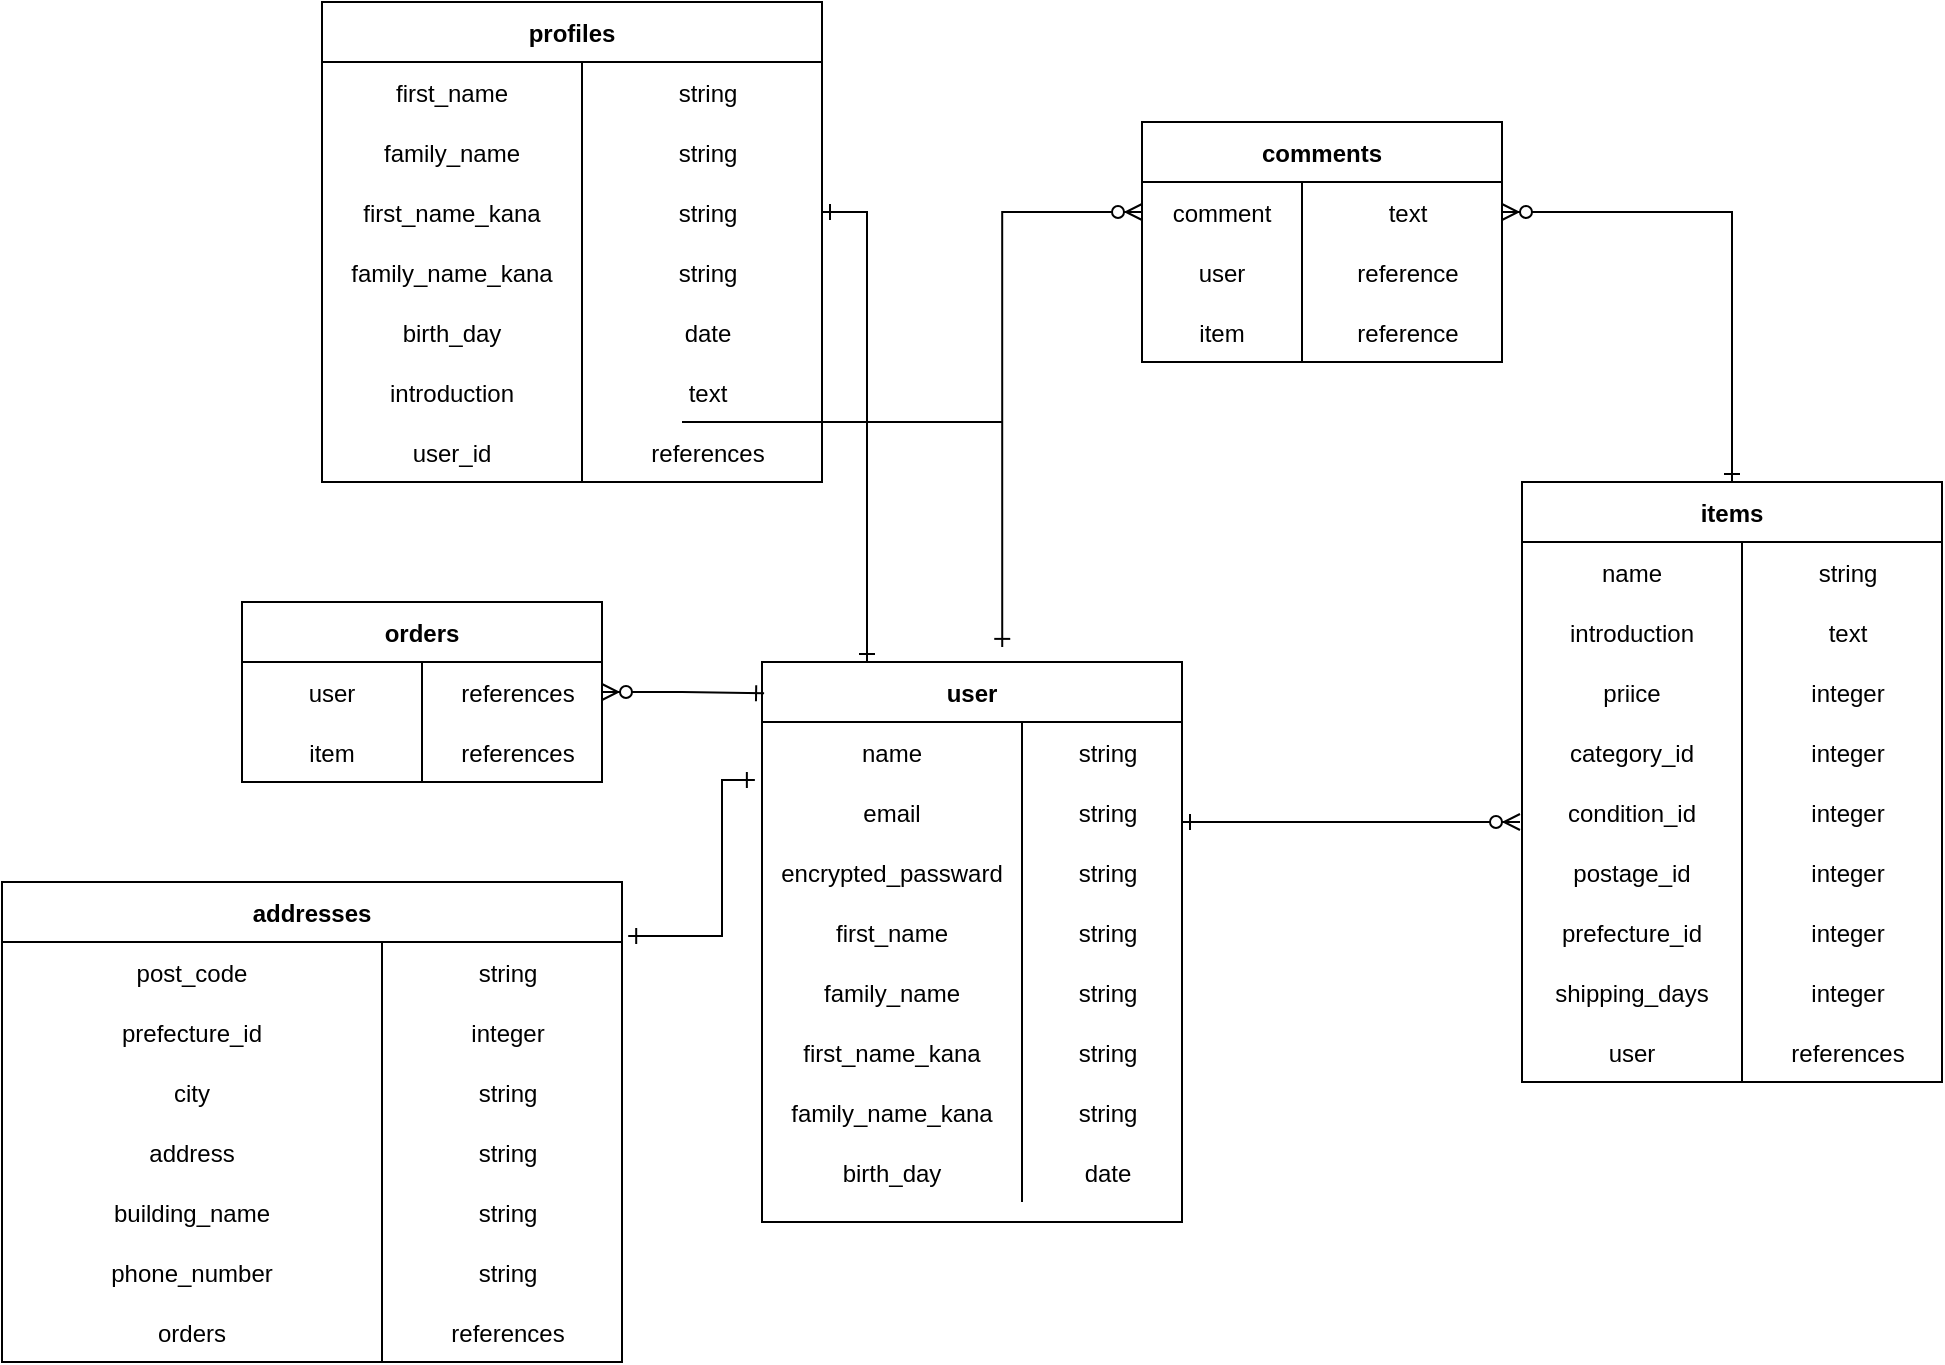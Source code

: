 <mxfile>
    <diagram id="9kGAyaJSBDpN9VY7DVJz" name="ページ1">
        <mxGraphModel dx="1258" dy="1534" grid="1" gridSize="10" guides="1" tooltips="1" connect="1" arrows="1" fold="1" page="1" pageScale="1" pageWidth="827" pageHeight="1169" math="0" shadow="0">
            <root>
                <mxCell id="0"/>
                <mxCell id="1" parent="0"/>
                <mxCell id="4" value="user" style="shape=table;startSize=30;container=1;collapsible=1;childLayout=tableLayout;fixedRows=1;rowLines=0;fontStyle=1;align=center;resizeLast=1;" parent="1" vertex="1">
                    <mxGeometry x="70" y="120" width="210" height="280" as="geometry"/>
                </mxCell>
                <mxCell id="8" value="" style="shape=partialRectangle;collapsible=0;dropTarget=0;pointerEvents=0;fillColor=none;top=0;left=0;bottom=0;right=0;points=[[0,0.5],[1,0.5]];portConstraint=eastwest;" parent="4" vertex="1">
                    <mxGeometry y="30" width="210" height="30" as="geometry"/>
                </mxCell>
                <mxCell id="9" value="name" style="shape=partialRectangle;connectable=0;fillColor=none;top=0;left=0;bottom=0;right=0;editable=1;overflow=hidden;" parent="8" vertex="1">
                    <mxGeometry width="130" height="30" as="geometry"/>
                </mxCell>
                <mxCell id="10" value="string" style="shape=partialRectangle;connectable=0;fillColor=none;top=0;left=0;bottom=0;right=0;align=center;spacingLeft=6;overflow=hidden;" parent="8" vertex="1">
                    <mxGeometry x="130" width="80" height="30" as="geometry"/>
                </mxCell>
                <mxCell id="11" value="" style="shape=partialRectangle;collapsible=0;dropTarget=0;pointerEvents=0;fillColor=none;top=0;left=0;bottom=0;right=0;points=[[0,0.5],[1,0.5]];portConstraint=eastwest;" parent="4" vertex="1">
                    <mxGeometry y="60" width="210" height="30" as="geometry"/>
                </mxCell>
                <mxCell id="12" value="email" style="shape=partialRectangle;connectable=0;fillColor=none;top=0;left=0;bottom=0;right=0;editable=1;overflow=hidden;" parent="11" vertex="1">
                    <mxGeometry width="130" height="30" as="geometry"/>
                </mxCell>
                <mxCell id="13" value="string" style="shape=partialRectangle;connectable=0;fillColor=none;top=0;left=0;bottom=0;right=0;align=center;spacingLeft=6;overflow=hidden;" parent="11" vertex="1">
                    <mxGeometry x="130" width="80" height="30" as="geometry"/>
                </mxCell>
                <mxCell id="14" value="" style="shape=partialRectangle;collapsible=0;dropTarget=0;pointerEvents=0;fillColor=none;top=0;left=0;bottom=0;right=0;points=[[0,0.5],[1,0.5]];portConstraint=eastwest;" parent="4" vertex="1">
                    <mxGeometry y="90" width="210" height="30" as="geometry"/>
                </mxCell>
                <mxCell id="15" value="encrypted_passward" style="shape=partialRectangle;connectable=0;fillColor=none;top=0;left=0;bottom=0;right=0;editable=1;overflow=hidden;" parent="14" vertex="1">
                    <mxGeometry width="130" height="30" as="geometry"/>
                </mxCell>
                <mxCell id="16" value="string" style="shape=partialRectangle;connectable=0;fillColor=none;top=0;left=0;bottom=0;right=0;align=center;spacingLeft=6;overflow=hidden;" parent="14" vertex="1">
                    <mxGeometry x="130" width="80" height="30" as="geometry"/>
                </mxCell>
                <mxCell id="241" value="" style="shape=partialRectangle;collapsible=0;dropTarget=0;pointerEvents=0;fillColor=none;top=0;left=0;bottom=0;right=0;points=[[0,0.5],[1,0.5]];portConstraint=eastwest;" vertex="1" parent="4">
                    <mxGeometry y="120" width="210" height="30" as="geometry"/>
                </mxCell>
                <mxCell id="242" value="first_name" style="shape=partialRectangle;connectable=0;fillColor=none;top=0;left=0;bottom=0;right=0;editable=1;overflow=hidden;" vertex="1" parent="241">
                    <mxGeometry width="130" height="30" as="geometry"/>
                </mxCell>
                <mxCell id="243" value="string" style="shape=partialRectangle;connectable=0;fillColor=none;top=0;left=0;bottom=0;right=0;align=center;spacingLeft=6;overflow=hidden;" vertex="1" parent="241">
                    <mxGeometry x="130" width="80" height="30" as="geometry"/>
                </mxCell>
                <mxCell id="244" value="" style="shape=partialRectangle;collapsible=0;dropTarget=0;pointerEvents=0;fillColor=none;top=0;left=0;bottom=0;right=0;points=[[0,0.5],[1,0.5]];portConstraint=eastwest;" vertex="1" parent="4">
                    <mxGeometry y="150" width="210" height="30" as="geometry"/>
                </mxCell>
                <mxCell id="245" value="family_name" style="shape=partialRectangle;connectable=0;fillColor=none;top=0;left=0;bottom=0;right=0;editable=1;overflow=hidden;" vertex="1" parent="244">
                    <mxGeometry width="130" height="30" as="geometry"/>
                </mxCell>
                <mxCell id="246" value="string" style="shape=partialRectangle;connectable=0;fillColor=none;top=0;left=0;bottom=0;right=0;align=center;spacingLeft=6;overflow=hidden;" vertex="1" parent="244">
                    <mxGeometry x="130" width="80" height="30" as="geometry"/>
                </mxCell>
                <mxCell id="247" value="" style="shape=partialRectangle;collapsible=0;dropTarget=0;pointerEvents=0;fillColor=none;top=0;left=0;bottom=0;right=0;points=[[0,0.5],[1,0.5]];portConstraint=eastwest;" vertex="1" parent="4">
                    <mxGeometry y="180" width="210" height="30" as="geometry"/>
                </mxCell>
                <mxCell id="248" value="first_name_kana" style="shape=partialRectangle;connectable=0;fillColor=none;top=0;left=0;bottom=0;right=0;editable=1;overflow=hidden;" vertex="1" parent="247">
                    <mxGeometry width="130" height="30" as="geometry"/>
                </mxCell>
                <mxCell id="249" value="string" style="shape=partialRectangle;connectable=0;fillColor=none;top=0;left=0;bottom=0;right=0;align=center;spacingLeft=6;overflow=hidden;" vertex="1" parent="247">
                    <mxGeometry x="130" width="80" height="30" as="geometry"/>
                </mxCell>
                <mxCell id="250" value="" style="shape=partialRectangle;collapsible=0;dropTarget=0;pointerEvents=0;fillColor=none;top=0;left=0;bottom=0;right=0;points=[[0,0.5],[1,0.5]];portConstraint=eastwest;" vertex="1" parent="4">
                    <mxGeometry y="210" width="210" height="30" as="geometry"/>
                </mxCell>
                <mxCell id="251" value="family_name_kana" style="shape=partialRectangle;connectable=0;fillColor=none;top=0;left=0;bottom=0;right=0;editable=1;overflow=hidden;" vertex="1" parent="250">
                    <mxGeometry width="130" height="30" as="geometry"/>
                </mxCell>
                <mxCell id="252" value="string" style="shape=partialRectangle;connectable=0;fillColor=none;top=0;left=0;bottom=0;right=0;align=center;spacingLeft=6;overflow=hidden;" vertex="1" parent="250">
                    <mxGeometry x="130" width="80" height="30" as="geometry"/>
                </mxCell>
                <mxCell id="253" value="" style="shape=partialRectangle;collapsible=0;dropTarget=0;pointerEvents=0;fillColor=none;top=0;left=0;bottom=0;right=0;points=[[0,0.5],[1,0.5]];portConstraint=eastwest;" vertex="1" parent="4">
                    <mxGeometry y="240" width="210" height="30" as="geometry"/>
                </mxCell>
                <mxCell id="254" value="birth_day" style="shape=partialRectangle;connectable=0;fillColor=none;top=0;left=0;bottom=0;right=0;editable=1;overflow=hidden;" vertex="1" parent="253">
                    <mxGeometry width="130" height="30" as="geometry"/>
                </mxCell>
                <mxCell id="255" value="date" style="shape=partialRectangle;connectable=0;fillColor=none;top=0;left=0;bottom=0;right=0;align=center;spacingLeft=6;overflow=hidden;" vertex="1" parent="253">
                    <mxGeometry x="130" width="80" height="30" as="geometry"/>
                </mxCell>
                <mxCell id="92" style="edgeStyle=orthogonalEdgeStyle;rounded=0;orthogonalLoop=1;jettySize=auto;html=1;exitX=0.5;exitY=0;exitDx=0;exitDy=0;entryX=1;entryY=0.5;entryDx=0;entryDy=0;endArrow=ERzeroToMany;endFill=1;startArrow=ERone;startFill=0;" parent="1" source="17" target="80" edge="1">
                    <mxGeometry relative="1" as="geometry"/>
                </mxCell>
                <mxCell id="17" value="items" style="shape=table;startSize=30;container=1;collapsible=1;childLayout=tableLayout;fixedRows=1;rowLines=0;fontStyle=1;align=center;resizeLast=1;fillColor=none;" parent="1" vertex="1">
                    <mxGeometry x="450" y="30" width="210" height="300" as="geometry"/>
                </mxCell>
                <mxCell id="21" value="" style="shape=partialRectangle;collapsible=0;dropTarget=0;pointerEvents=0;fillColor=none;top=0;left=0;bottom=0;right=0;points=[[0,0.5],[1,0.5]];portConstraint=eastwest;" parent="17" vertex="1">
                    <mxGeometry y="30" width="210" height="30" as="geometry"/>
                </mxCell>
                <mxCell id="22" value="name" style="shape=partialRectangle;connectable=0;fillColor=none;top=0;left=0;bottom=0;right=0;editable=1;overflow=hidden;" parent="21" vertex="1">
                    <mxGeometry width="110" height="30" as="geometry"/>
                </mxCell>
                <mxCell id="23" value="string" style="shape=partialRectangle;connectable=0;fillColor=none;top=0;left=0;bottom=0;right=0;align=center;spacingLeft=6;overflow=hidden;" parent="21" vertex="1">
                    <mxGeometry x="110" width="100" height="30" as="geometry"/>
                </mxCell>
                <mxCell id="24" value="" style="shape=partialRectangle;collapsible=0;dropTarget=0;pointerEvents=0;fillColor=none;top=0;left=0;bottom=0;right=0;points=[[0,0.5],[1,0.5]];portConstraint=eastwest;" parent="17" vertex="1">
                    <mxGeometry y="60" width="210" height="30" as="geometry"/>
                </mxCell>
                <mxCell id="25" value="introduction" style="shape=partialRectangle;connectable=0;fillColor=none;top=0;left=0;bottom=0;right=0;editable=1;overflow=hidden;" parent="24" vertex="1">
                    <mxGeometry width="110" height="30" as="geometry"/>
                </mxCell>
                <mxCell id="26" value="text" style="shape=partialRectangle;connectable=0;fillColor=none;top=0;left=0;bottom=0;right=0;align=center;spacingLeft=6;overflow=hidden;" parent="24" vertex="1">
                    <mxGeometry x="110" width="100" height="30" as="geometry"/>
                </mxCell>
                <mxCell id="32" value="" style="shape=partialRectangle;collapsible=0;dropTarget=0;pointerEvents=0;fillColor=none;top=0;left=0;bottom=0;right=0;points=[[0,0.5],[1,0.5]];portConstraint=eastwest;" parent="17" vertex="1">
                    <mxGeometry y="90" width="210" height="30" as="geometry"/>
                </mxCell>
                <mxCell id="33" value="priice" style="shape=partialRectangle;connectable=0;fillColor=none;top=0;left=0;bottom=0;right=0;editable=1;overflow=hidden;" parent="32" vertex="1">
                    <mxGeometry width="110" height="30" as="geometry"/>
                </mxCell>
                <mxCell id="34" value="integer" style="shape=partialRectangle;connectable=0;fillColor=none;top=0;left=0;bottom=0;right=0;align=center;spacingLeft=6;overflow=hidden;" parent="32" vertex="1">
                    <mxGeometry x="110" width="100" height="30" as="geometry"/>
                </mxCell>
                <mxCell id="35" value="" style="shape=partialRectangle;collapsible=0;dropTarget=0;pointerEvents=0;fillColor=none;top=0;left=0;bottom=0;right=0;points=[[0,0.5],[1,0.5]];portConstraint=eastwest;" parent="17" vertex="1">
                    <mxGeometry y="120" width="210" height="30" as="geometry"/>
                </mxCell>
                <mxCell id="36" value="category_id" style="shape=partialRectangle;connectable=0;fillColor=none;top=0;left=0;bottom=0;right=0;editable=1;overflow=hidden;" parent="35" vertex="1">
                    <mxGeometry width="110" height="30" as="geometry"/>
                </mxCell>
                <mxCell id="37" value="integer" style="shape=partialRectangle;connectable=0;fillColor=none;top=0;left=0;bottom=0;right=0;align=center;spacingLeft=6;overflow=hidden;" parent="35" vertex="1">
                    <mxGeometry x="110" width="100" height="30" as="geometry"/>
                </mxCell>
                <mxCell id="38" value="" style="shape=partialRectangle;collapsible=0;dropTarget=0;pointerEvents=0;fillColor=none;top=0;left=0;bottom=0;right=0;points=[[0,0.5],[1,0.5]];portConstraint=eastwest;" parent="17" vertex="1">
                    <mxGeometry y="150" width="210" height="30" as="geometry"/>
                </mxCell>
                <mxCell id="39" value="condition_id" style="shape=partialRectangle;connectable=0;fillColor=none;top=0;left=0;bottom=0;right=0;editable=1;overflow=hidden;" parent="38" vertex="1">
                    <mxGeometry width="110" height="30" as="geometry"/>
                </mxCell>
                <mxCell id="40" value="integer" style="shape=partialRectangle;connectable=0;fillColor=none;top=0;left=0;bottom=0;right=0;align=center;spacingLeft=6;overflow=hidden;" parent="38" vertex="1">
                    <mxGeometry x="110" width="100" height="30" as="geometry"/>
                </mxCell>
                <mxCell id="41" value="" style="shape=partialRectangle;collapsible=0;dropTarget=0;pointerEvents=0;fillColor=none;top=0;left=0;bottom=0;right=0;points=[[0,0.5],[1,0.5]];portConstraint=eastwest;" parent="17" vertex="1">
                    <mxGeometry y="180" width="210" height="30" as="geometry"/>
                </mxCell>
                <mxCell id="42" value="postage_id" style="shape=partialRectangle;connectable=0;fillColor=none;top=0;left=0;bottom=0;right=0;editable=1;overflow=hidden;" parent="41" vertex="1">
                    <mxGeometry width="110" height="30" as="geometry"/>
                </mxCell>
                <mxCell id="43" value="integer" style="shape=partialRectangle;connectable=0;fillColor=none;top=0;left=0;bottom=0;right=0;align=center;spacingLeft=6;overflow=hidden;" parent="41" vertex="1">
                    <mxGeometry x="110" width="100" height="30" as="geometry"/>
                </mxCell>
                <mxCell id="44" value="" style="shape=partialRectangle;collapsible=0;dropTarget=0;pointerEvents=0;fillColor=none;top=0;left=0;bottom=0;right=0;points=[[0,0.5],[1,0.5]];portConstraint=eastwest;" parent="17" vertex="1">
                    <mxGeometry y="210" width="210" height="30" as="geometry"/>
                </mxCell>
                <mxCell id="45" value="prefecture_id" style="shape=partialRectangle;connectable=0;fillColor=none;top=0;left=0;bottom=0;right=0;editable=1;overflow=hidden;" parent="44" vertex="1">
                    <mxGeometry width="110" height="30" as="geometry"/>
                </mxCell>
                <mxCell id="46" value="integer" style="shape=partialRectangle;connectable=0;fillColor=none;top=0;left=0;bottom=0;right=0;align=center;spacingLeft=6;overflow=hidden;" parent="44" vertex="1">
                    <mxGeometry x="110" width="100" height="30" as="geometry"/>
                </mxCell>
                <mxCell id="66" value="" style="shape=partialRectangle;collapsible=0;dropTarget=0;pointerEvents=0;fillColor=none;top=0;left=0;bottom=0;right=0;points=[[0,0.5],[1,0.5]];portConstraint=eastwest;" parent="17" vertex="1">
                    <mxGeometry y="240" width="210" height="30" as="geometry"/>
                </mxCell>
                <mxCell id="67" value="shipping_days" style="shape=partialRectangle;connectable=0;fillColor=none;top=0;left=0;bottom=0;right=0;editable=1;overflow=hidden;" parent="66" vertex="1">
                    <mxGeometry width="110" height="30" as="geometry"/>
                </mxCell>
                <mxCell id="68" value="integer" style="shape=partialRectangle;connectable=0;fillColor=none;top=0;left=0;bottom=0;right=0;align=center;spacingLeft=6;overflow=hidden;" parent="66" vertex="1">
                    <mxGeometry x="110" width="100" height="30" as="geometry"/>
                </mxCell>
                <mxCell id="63" value="" style="shape=partialRectangle;collapsible=0;dropTarget=0;pointerEvents=0;fillColor=none;top=0;left=0;bottom=0;right=0;points=[[0,0.5],[1,0.5]];portConstraint=eastwest;" parent="17" vertex="1">
                    <mxGeometry y="270" width="210" height="30" as="geometry"/>
                </mxCell>
                <mxCell id="64" value="user" style="shape=partialRectangle;connectable=0;fillColor=none;top=0;left=0;bottom=0;right=0;editable=1;overflow=hidden;" parent="63" vertex="1">
                    <mxGeometry width="110" height="30" as="geometry"/>
                </mxCell>
                <mxCell id="65" value="references" style="shape=partialRectangle;connectable=0;fillColor=none;top=0;left=0;bottom=0;right=0;align=center;spacingLeft=6;overflow=hidden;" parent="63" vertex="1">
                    <mxGeometry x="110" width="100" height="30" as="geometry"/>
                </mxCell>
                <mxCell id="75" value="" style="edgeStyle=entityRelationEdgeStyle;fontSize=12;html=1;endArrow=ERzeroToMany;endFill=1;startArrow=ERone;startFill=0;" parent="1" edge="1">
                    <mxGeometry width="100" height="100" relative="1" as="geometry">
                        <mxPoint x="280" y="200" as="sourcePoint"/>
                        <mxPoint x="449" y="200" as="targetPoint"/>
                    </mxGeometry>
                </mxCell>
                <mxCell id="76" value="comments" style="shape=table;startSize=30;container=1;collapsible=1;childLayout=tableLayout;fixedRows=1;rowLines=0;fontStyle=1;align=center;resizeLast=1;fillColor=none;" parent="1" vertex="1">
                    <mxGeometry x="260" y="-150" width="180" height="120" as="geometry"/>
                </mxCell>
                <mxCell id="80" value="" style="shape=partialRectangle;collapsible=0;dropTarget=0;pointerEvents=0;fillColor=none;top=0;left=0;bottom=0;right=0;points=[[0,0.5],[1,0.5]];portConstraint=eastwest;" parent="76" vertex="1">
                    <mxGeometry y="30" width="180" height="30" as="geometry"/>
                </mxCell>
                <mxCell id="81" value="comment" style="shape=partialRectangle;connectable=0;fillColor=none;top=0;left=0;bottom=0;right=0;editable=1;overflow=hidden;" parent="80" vertex="1">
                    <mxGeometry width="80" height="30" as="geometry"/>
                </mxCell>
                <mxCell id="82" value="text" style="shape=partialRectangle;connectable=0;fillColor=none;top=0;left=0;bottom=0;right=0;align=center;spacingLeft=6;overflow=hidden;" parent="80" vertex="1">
                    <mxGeometry x="80" width="100" height="30" as="geometry"/>
                </mxCell>
                <mxCell id="83" value="" style="shape=partialRectangle;collapsible=0;dropTarget=0;pointerEvents=0;fillColor=none;top=0;left=0;bottom=0;right=0;points=[[0,0.5],[1,0.5]];portConstraint=eastwest;" parent="76" vertex="1">
                    <mxGeometry y="60" width="180" height="30" as="geometry"/>
                </mxCell>
                <mxCell id="84" value="user" style="shape=partialRectangle;connectable=0;fillColor=none;top=0;left=0;bottom=0;right=0;editable=1;overflow=hidden;" parent="83" vertex="1">
                    <mxGeometry width="80" height="30" as="geometry"/>
                </mxCell>
                <mxCell id="85" value="reference" style="shape=partialRectangle;connectable=0;fillColor=none;top=0;left=0;bottom=0;right=0;align=center;spacingLeft=6;overflow=hidden;" parent="83" vertex="1">
                    <mxGeometry x="80" width="100" height="30" as="geometry"/>
                </mxCell>
                <mxCell id="86" value="" style="shape=partialRectangle;collapsible=0;dropTarget=0;pointerEvents=0;fillColor=none;top=0;left=0;bottom=0;right=0;points=[[0,0.5],[1,0.5]];portConstraint=eastwest;" parent="76" vertex="1">
                    <mxGeometry y="90" width="180" height="30" as="geometry"/>
                </mxCell>
                <mxCell id="87" value="item" style="shape=partialRectangle;connectable=0;fillColor=none;top=0;left=0;bottom=0;right=0;editable=1;overflow=hidden;" parent="86" vertex="1">
                    <mxGeometry width="80" height="30" as="geometry"/>
                </mxCell>
                <mxCell id="88" value="reference" style="shape=partialRectangle;connectable=0;fillColor=none;top=0;left=0;bottom=0;right=0;align=center;spacingLeft=6;overflow=hidden;" parent="86" vertex="1">
                    <mxGeometry x="80" width="100" height="30" as="geometry"/>
                </mxCell>
                <mxCell id="93" style="edgeStyle=orthogonalEdgeStyle;rounded=0;orthogonalLoop=1;jettySize=auto;html=1;exitX=0.572;exitY=-0.027;exitDx=0;exitDy=0;entryX=0;entryY=0.5;entryDx=0;entryDy=0;endArrow=ERzeroToMany;endFill=1;startArrow=ERone;startFill=0;exitPerimeter=0;" parent="1" source="4" target="80" edge="1">
                    <mxGeometry relative="1" as="geometry">
                        <mxPoint x="235" y="45" as="sourcePoint"/>
                        <mxPoint x="120" y="-90" as="targetPoint"/>
                    </mxGeometry>
                </mxCell>
                <mxCell id="94" value="profiles" style="shape=table;startSize=30;container=1;collapsible=1;childLayout=tableLayout;fixedRows=1;rowLines=0;fontStyle=1;align=center;resizeLast=1;fillColor=none;" parent="1" vertex="1">
                    <mxGeometry x="-150" y="-210" width="250" height="240" as="geometry"/>
                </mxCell>
                <mxCell id="98" value="" style="shape=partialRectangle;collapsible=0;dropTarget=0;pointerEvents=0;fillColor=none;top=0;left=0;bottom=0;right=0;points=[[0,0.5],[1,0.5]];portConstraint=eastwest;" parent="94" vertex="1">
                    <mxGeometry y="30" width="250" height="30" as="geometry"/>
                </mxCell>
                <mxCell id="99" value="first_name" style="shape=partialRectangle;connectable=0;fillColor=none;top=0;left=0;bottom=0;right=0;editable=1;overflow=hidden;" parent="98" vertex="1">
                    <mxGeometry width="130" height="30" as="geometry"/>
                </mxCell>
                <mxCell id="100" value="string" style="shape=partialRectangle;connectable=0;fillColor=none;top=0;left=0;bottom=0;right=0;align=center;spacingLeft=6;overflow=hidden;" parent="98" vertex="1">
                    <mxGeometry x="130" width="120" height="30" as="geometry"/>
                </mxCell>
                <mxCell id="101" value="" style="shape=partialRectangle;collapsible=0;dropTarget=0;pointerEvents=0;fillColor=none;top=0;left=0;bottom=0;right=0;points=[[0,0.5],[1,0.5]];portConstraint=eastwest;" parent="94" vertex="1">
                    <mxGeometry y="60" width="250" height="30" as="geometry"/>
                </mxCell>
                <mxCell id="102" value="family_name" style="shape=partialRectangle;connectable=0;fillColor=none;top=0;left=0;bottom=0;right=0;editable=1;overflow=hidden;" parent="101" vertex="1">
                    <mxGeometry width="130" height="30" as="geometry"/>
                </mxCell>
                <mxCell id="103" value="string" style="shape=partialRectangle;connectable=0;fillColor=none;top=0;left=0;bottom=0;right=0;align=center;spacingLeft=6;overflow=hidden;" parent="101" vertex="1">
                    <mxGeometry x="130" width="120" height="30" as="geometry"/>
                </mxCell>
                <mxCell id="104" value="" style="shape=partialRectangle;collapsible=0;dropTarget=0;pointerEvents=0;fillColor=none;top=0;left=0;bottom=0;right=0;points=[[0,0.5],[1,0.5]];portConstraint=eastwest;" parent="94" vertex="1">
                    <mxGeometry y="90" width="250" height="30" as="geometry"/>
                </mxCell>
                <mxCell id="105" value="first_name_kana" style="shape=partialRectangle;connectable=0;fillColor=none;top=0;left=0;bottom=0;right=0;editable=1;overflow=hidden;" parent="104" vertex="1">
                    <mxGeometry width="130" height="30" as="geometry"/>
                </mxCell>
                <mxCell id="106" value="string" style="shape=partialRectangle;connectable=0;fillColor=none;top=0;left=0;bottom=0;right=0;align=center;spacingLeft=6;overflow=hidden;" parent="104" vertex="1">
                    <mxGeometry x="130" width="120" height="30" as="geometry"/>
                </mxCell>
                <mxCell id="107" value="" style="shape=partialRectangle;collapsible=0;dropTarget=0;pointerEvents=0;fillColor=none;top=0;left=0;bottom=0;right=0;points=[[0,0.5],[1,0.5]];portConstraint=eastwest;" parent="94" vertex="1">
                    <mxGeometry y="120" width="250" height="30" as="geometry"/>
                </mxCell>
                <mxCell id="108" value="family_name_kana" style="shape=partialRectangle;connectable=0;fillColor=none;top=0;left=0;bottom=0;right=0;editable=1;overflow=hidden;" parent="107" vertex="1">
                    <mxGeometry width="130" height="30" as="geometry"/>
                </mxCell>
                <mxCell id="109" value="string" style="shape=partialRectangle;connectable=0;fillColor=none;top=0;left=0;bottom=0;right=0;align=center;spacingLeft=6;overflow=hidden;" parent="107" vertex="1">
                    <mxGeometry x="130" width="120" height="30" as="geometry"/>
                </mxCell>
                <mxCell id="123" value="" style="shape=partialRectangle;collapsible=0;dropTarget=0;pointerEvents=0;fillColor=none;top=0;left=0;bottom=0;right=0;points=[[0,0.5],[1,0.5]];portConstraint=eastwest;" parent="94" vertex="1">
                    <mxGeometry y="150" width="250" height="30" as="geometry"/>
                </mxCell>
                <mxCell id="124" value="birth_day" style="shape=partialRectangle;connectable=0;fillColor=none;top=0;left=0;bottom=0;right=0;editable=1;overflow=hidden;" parent="123" vertex="1">
                    <mxGeometry width="130" height="30" as="geometry"/>
                </mxCell>
                <mxCell id="125" value="date" style="shape=partialRectangle;connectable=0;fillColor=none;top=0;left=0;bottom=0;right=0;align=center;spacingLeft=6;overflow=hidden;" parent="123" vertex="1">
                    <mxGeometry x="130" width="120" height="30" as="geometry"/>
                </mxCell>
                <mxCell id="126" value="" style="shape=partialRectangle;collapsible=0;dropTarget=0;pointerEvents=0;fillColor=none;top=0;left=0;bottom=0;right=0;points=[[0,0.5],[1,0.5]];portConstraint=eastwest;" parent="94" vertex="1">
                    <mxGeometry y="180" width="250" height="30" as="geometry"/>
                </mxCell>
                <mxCell id="127" value="introduction" style="shape=partialRectangle;connectable=0;fillColor=none;top=0;left=0;bottom=0;right=0;editable=1;overflow=hidden;" parent="126" vertex="1">
                    <mxGeometry width="130" height="30" as="geometry"/>
                </mxCell>
                <mxCell id="128" value="text" style="shape=partialRectangle;connectable=0;fillColor=none;top=0;left=0;bottom=0;right=0;align=center;spacingLeft=6;overflow=hidden;" parent="126" vertex="1">
                    <mxGeometry x="130" width="120" height="30" as="geometry"/>
                </mxCell>
                <mxCell id="129" value="" style="shape=partialRectangle;collapsible=0;dropTarget=0;pointerEvents=0;fillColor=none;top=0;left=0;bottom=0;right=0;points=[[0,0.5],[1,0.5]];portConstraint=eastwest;" parent="94" vertex="1">
                    <mxGeometry y="210" width="250" height="30" as="geometry"/>
                </mxCell>
                <mxCell id="130" value="user_id" style="shape=partialRectangle;connectable=0;fillColor=none;top=0;left=0;bottom=0;right=0;editable=1;overflow=hidden;" parent="129" vertex="1">
                    <mxGeometry width="130" height="30" as="geometry"/>
                </mxCell>
                <mxCell id="131" value="references" style="shape=partialRectangle;connectable=0;fillColor=none;top=0;left=0;bottom=0;right=0;align=center;spacingLeft=6;overflow=hidden;" parent="129" vertex="1">
                    <mxGeometry x="130" width="120" height="30" as="geometry"/>
                </mxCell>
                <mxCell id="138" style="edgeStyle=orthogonalEdgeStyle;rounded=0;orthogonalLoop=1;jettySize=auto;html=1;exitX=0.25;exitY=0;exitDx=0;exitDy=0;entryX=1;entryY=0.5;entryDx=0;entryDy=0;endArrow=ERone;endFill=0;startArrow=ERone;startFill=0;" parent="1" source="4" target="104" edge="1">
                    <mxGeometry relative="1" as="geometry">
                        <mxPoint x="110" y="120" as="sourcePoint"/>
                        <mxPoint x="167.04" y="-100.95" as="targetPoint"/>
                    </mxGeometry>
                </mxCell>
                <mxCell id="166" value="addresses" style="shape=table;startSize=30;container=1;collapsible=1;childLayout=tableLayout;fixedRows=1;rowLines=0;fontStyle=1;align=center;resizeLast=1;fillColor=none;" parent="1" vertex="1">
                    <mxGeometry x="-310" y="230" width="310" height="240" as="geometry"/>
                </mxCell>
                <mxCell id="182" value="" style="shape=partialRectangle;collapsible=0;dropTarget=0;pointerEvents=0;fillColor=none;top=0;left=0;bottom=0;right=0;points=[[0,0.5],[1,0.5]];portConstraint=eastwest;" parent="166" vertex="1">
                    <mxGeometry y="30" width="310" height="30" as="geometry"/>
                </mxCell>
                <mxCell id="183" value="post_code" style="shape=partialRectangle;connectable=0;fillColor=none;top=0;left=0;bottom=0;right=0;editable=1;overflow=hidden;" parent="182" vertex="1">
                    <mxGeometry width="190" height="30" as="geometry"/>
                </mxCell>
                <mxCell id="184" value="string" style="shape=partialRectangle;connectable=0;fillColor=none;top=0;left=0;bottom=0;right=0;align=center;spacingLeft=6;overflow=hidden;" parent="182" vertex="1">
                    <mxGeometry x="190" width="120" height="30" as="geometry"/>
                </mxCell>
                <mxCell id="185" value="" style="shape=partialRectangle;collapsible=0;dropTarget=0;pointerEvents=0;fillColor=none;top=0;left=0;bottom=0;right=0;points=[[0,0.5],[1,0.5]];portConstraint=eastwest;" parent="166" vertex="1">
                    <mxGeometry y="60" width="310" height="30" as="geometry"/>
                </mxCell>
                <mxCell id="186" value="prefecture_id" style="shape=partialRectangle;connectable=0;fillColor=none;top=0;left=0;bottom=0;right=0;editable=1;overflow=hidden;" parent="185" vertex="1">
                    <mxGeometry width="190" height="30" as="geometry"/>
                </mxCell>
                <mxCell id="187" value="integer" style="shape=partialRectangle;connectable=0;fillColor=none;top=0;left=0;bottom=0;right=0;align=center;spacingLeft=6;overflow=hidden;" parent="185" vertex="1">
                    <mxGeometry x="190" width="120" height="30" as="geometry"/>
                </mxCell>
                <mxCell id="188" value="" style="shape=partialRectangle;collapsible=0;dropTarget=0;pointerEvents=0;fillColor=none;top=0;left=0;bottom=0;right=0;points=[[0,0.5],[1,0.5]];portConstraint=eastwest;" parent="166" vertex="1">
                    <mxGeometry y="90" width="310" height="30" as="geometry"/>
                </mxCell>
                <mxCell id="189" value="city" style="shape=partialRectangle;connectable=0;fillColor=none;top=0;left=0;bottom=0;right=0;editable=1;overflow=hidden;" parent="188" vertex="1">
                    <mxGeometry width="190" height="30" as="geometry"/>
                </mxCell>
                <mxCell id="190" value="string" style="shape=partialRectangle;connectable=0;fillColor=none;top=0;left=0;bottom=0;right=0;align=center;spacingLeft=6;overflow=hidden;" parent="188" vertex="1">
                    <mxGeometry x="190" width="120" height="30" as="geometry"/>
                </mxCell>
                <mxCell id="191" value="" style="shape=partialRectangle;collapsible=0;dropTarget=0;pointerEvents=0;fillColor=none;top=0;left=0;bottom=0;right=0;points=[[0,0.5],[1,0.5]];portConstraint=eastwest;" parent="166" vertex="1">
                    <mxGeometry y="120" width="310" height="30" as="geometry"/>
                </mxCell>
                <mxCell id="192" value="address" style="shape=partialRectangle;connectable=0;fillColor=none;top=0;left=0;bottom=0;right=0;editable=1;overflow=hidden;" parent="191" vertex="1">
                    <mxGeometry width="190" height="30" as="geometry"/>
                </mxCell>
                <mxCell id="193" value="string" style="shape=partialRectangle;connectable=0;fillColor=none;top=0;left=0;bottom=0;right=0;align=center;spacingLeft=6;overflow=hidden;" parent="191" vertex="1">
                    <mxGeometry x="190" width="120" height="30" as="geometry"/>
                </mxCell>
                <mxCell id="194" value="" style="shape=partialRectangle;collapsible=0;dropTarget=0;pointerEvents=0;fillColor=none;top=0;left=0;bottom=0;right=0;points=[[0,0.5],[1,0.5]];portConstraint=eastwest;" parent="166" vertex="1">
                    <mxGeometry y="150" width="310" height="30" as="geometry"/>
                </mxCell>
                <mxCell id="195" value="building_name" style="shape=partialRectangle;connectable=0;fillColor=none;top=0;left=0;bottom=0;right=0;editable=1;overflow=hidden;" parent="194" vertex="1">
                    <mxGeometry width="190" height="30" as="geometry"/>
                </mxCell>
                <mxCell id="196" value="string" style="shape=partialRectangle;connectable=0;fillColor=none;top=0;left=0;bottom=0;right=0;align=center;spacingLeft=6;overflow=hidden;" parent="194" vertex="1">
                    <mxGeometry x="190" width="120" height="30" as="geometry"/>
                </mxCell>
                <mxCell id="197" value="" style="shape=partialRectangle;collapsible=0;dropTarget=0;pointerEvents=0;fillColor=none;top=0;left=0;bottom=0;right=0;points=[[0,0.5],[1,0.5]];portConstraint=eastwest;" parent="166" vertex="1">
                    <mxGeometry y="180" width="310" height="30" as="geometry"/>
                </mxCell>
                <mxCell id="198" value="phone_number" style="shape=partialRectangle;connectable=0;fillColor=none;top=0;left=0;bottom=0;right=0;editable=1;overflow=hidden;" parent="197" vertex="1">
                    <mxGeometry width="190" height="30" as="geometry"/>
                </mxCell>
                <mxCell id="199" value="string" style="shape=partialRectangle;connectable=0;fillColor=none;top=0;left=0;bottom=0;right=0;align=center;spacingLeft=6;overflow=hidden;" parent="197" vertex="1">
                    <mxGeometry x="190" width="120" height="30" as="geometry"/>
                </mxCell>
                <mxCell id="274" value="" style="shape=partialRectangle;collapsible=0;dropTarget=0;pointerEvents=0;fillColor=none;top=0;left=0;bottom=0;right=0;points=[[0,0.5],[1,0.5]];portConstraint=eastwest;" vertex="1" parent="166">
                    <mxGeometry y="210" width="310" height="30" as="geometry"/>
                </mxCell>
                <mxCell id="275" value="orders" style="shape=partialRectangle;connectable=0;fillColor=none;top=0;left=0;bottom=0;right=0;editable=1;overflow=hidden;" vertex="1" parent="274">
                    <mxGeometry width="190" height="30" as="geometry"/>
                </mxCell>
                <mxCell id="276" value="references" style="shape=partialRectangle;connectable=0;fillColor=none;top=0;left=0;bottom=0;right=0;align=center;spacingLeft=6;overflow=hidden;" vertex="1" parent="274">
                    <mxGeometry x="190" width="120" height="30" as="geometry"/>
                </mxCell>
                <mxCell id="237" style="edgeStyle=orthogonalEdgeStyle;rounded=0;orthogonalLoop=1;jettySize=auto;html=1;exitX=-0.017;exitY=-0.033;exitDx=0;exitDy=0;entryX=1.01;entryY=-0.1;entryDx=0;entryDy=0;endArrow=ERone;endFill=0;startArrow=ERone;startFill=0;exitPerimeter=0;entryPerimeter=0;" edge="1" parent="1" source="11" target="182">
                    <mxGeometry relative="1" as="geometry">
                        <mxPoint x="60" y="170" as="sourcePoint"/>
                        <mxPoint x="15" y="-55" as="targetPoint"/>
                        <Array as="points">
                            <mxPoint x="50" y="179"/>
                            <mxPoint x="50" y="257"/>
                        </Array>
                    </mxGeometry>
                </mxCell>
                <mxCell id="256" value="orders" style="shape=table;startSize=30;container=1;collapsible=1;childLayout=tableLayout;fixedRows=1;rowLines=0;fontStyle=1;align=center;resizeLast=1;" vertex="1" parent="1">
                    <mxGeometry x="-190" y="90" width="180" height="90" as="geometry"/>
                </mxCell>
                <mxCell id="260" value="" style="shape=partialRectangle;collapsible=0;dropTarget=0;pointerEvents=0;fillColor=none;top=0;left=0;bottom=0;right=0;points=[[0,0.5],[1,0.5]];portConstraint=eastwest;" vertex="1" parent="256">
                    <mxGeometry y="30" width="180" height="30" as="geometry"/>
                </mxCell>
                <mxCell id="261" value="user" style="shape=partialRectangle;connectable=0;fillColor=none;top=0;left=0;bottom=0;right=0;editable=1;overflow=hidden;" vertex="1" parent="260">
                    <mxGeometry width="90" height="30" as="geometry"/>
                </mxCell>
                <mxCell id="262" value="references" style="shape=partialRectangle;connectable=0;fillColor=none;top=0;left=0;bottom=0;right=0;align=center;spacingLeft=6;overflow=hidden;" vertex="1" parent="260">
                    <mxGeometry x="90" width="90" height="30" as="geometry"/>
                </mxCell>
                <mxCell id="263" value="" style="shape=partialRectangle;collapsible=0;dropTarget=0;pointerEvents=0;fillColor=none;top=0;left=0;bottom=0;right=0;points=[[0,0.5],[1,0.5]];portConstraint=eastwest;" vertex="1" parent="256">
                    <mxGeometry y="60" width="180" height="30" as="geometry"/>
                </mxCell>
                <mxCell id="264" value="item" style="shape=partialRectangle;connectable=0;fillColor=none;top=0;left=0;bottom=0;right=0;editable=1;overflow=hidden;" vertex="1" parent="263">
                    <mxGeometry width="90" height="30" as="geometry"/>
                </mxCell>
                <mxCell id="265" value="references" style="shape=partialRectangle;connectable=0;fillColor=none;top=0;left=0;bottom=0;right=0;align=center;spacingLeft=6;overflow=hidden;" vertex="1" parent="263">
                    <mxGeometry x="90" width="90" height="30" as="geometry"/>
                </mxCell>
                <mxCell id="272" value="" style="endArrow=none;html=1;rounded=0;" edge="1" parent="1">
                    <mxGeometry relative="1" as="geometry">
                        <mxPoint x="30" as="sourcePoint"/>
                        <mxPoint x="190" as="targetPoint"/>
                    </mxGeometry>
                </mxCell>
                <mxCell id="273" style="edgeStyle=orthogonalEdgeStyle;rounded=0;orthogonalLoop=1;jettySize=auto;html=1;entryX=0.005;entryY=0.056;entryDx=0;entryDy=0;entryPerimeter=0;endArrow=ERone;endFill=0;startArrow=ERzeroToMany;startFill=1;" edge="1" parent="1" source="260" target="4">
                    <mxGeometry relative="1" as="geometry"/>
                </mxCell>
            </root>
        </mxGraphModel>
    </diagram>
</mxfile>
